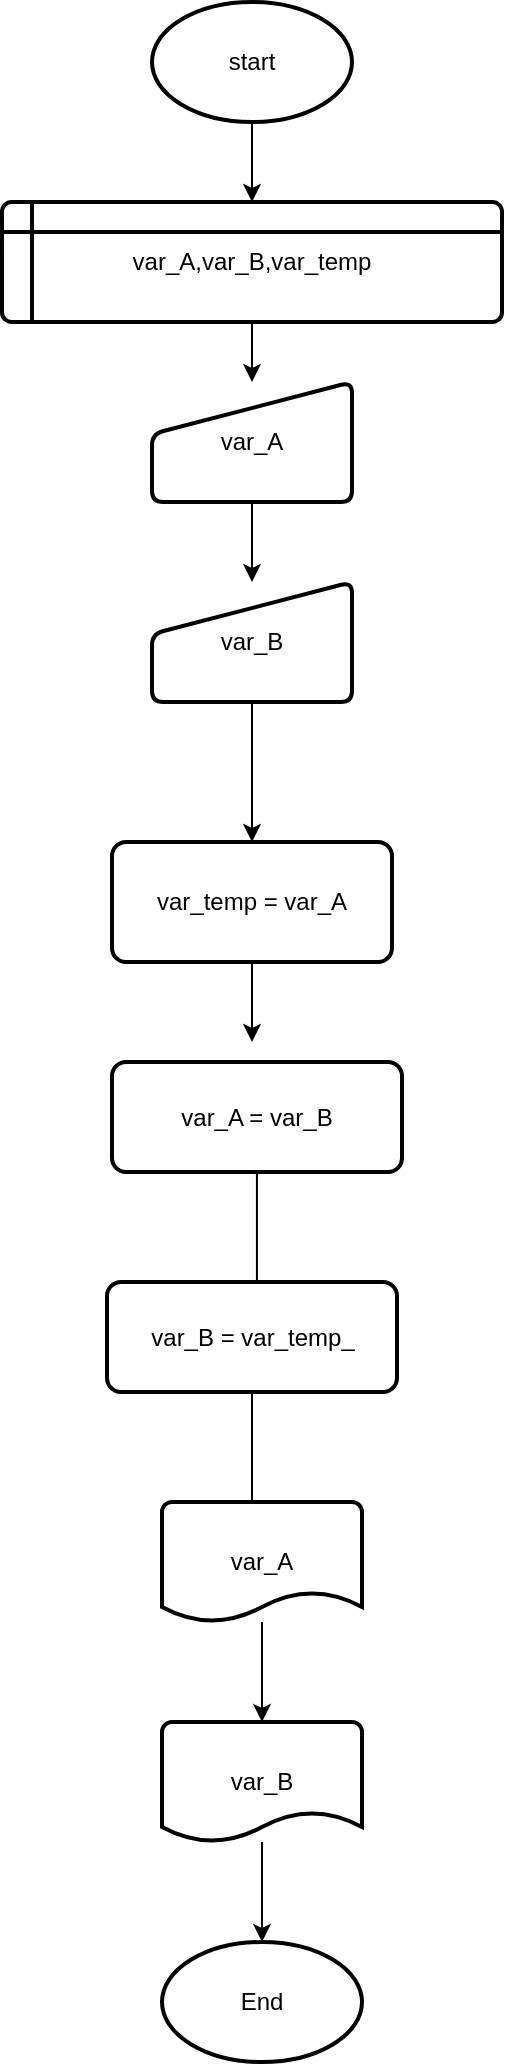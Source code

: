 <mxfile version="14.4.8" type="device"><diagram id="ZCEbzsMReLfiohMziLWV" name="Page-1"><mxGraphModel dx="1108" dy="393" grid="1" gridSize="10" guides="1" tooltips="1" connect="1" arrows="1" fold="1" page="1" pageScale="1" pageWidth="827" pageHeight="1169" math="0" shadow="0"><root><mxCell id="0"/><mxCell id="1" parent="0"/><mxCell id="FhooVB2xt1jryVh4qq-t-20" style="edgeStyle=orthogonalEdgeStyle;rounded=0;orthogonalLoop=1;jettySize=auto;html=1;entryX=0.5;entryY=0;entryDx=0;entryDy=0;" parent="1" source="FhooVB2xt1jryVh4qq-t-1" target="FhooVB2xt1jryVh4qq-t-2" edge="1"><mxGeometry relative="1" as="geometry"/></mxCell><mxCell id="FhooVB2xt1jryVh4qq-t-1" value="start" style="strokeWidth=2;html=1;shape=mxgraph.flowchart.start_1;whiteSpace=wrap;" parent="1" vertex="1"><mxGeometry x="255" y="10" width="100" height="60" as="geometry"/></mxCell><mxCell id="FhooVB2xt1jryVh4qq-t-19" style="edgeStyle=orthogonalEdgeStyle;rounded=0;orthogonalLoop=1;jettySize=auto;html=1;exitX=0.5;exitY=1;exitDx=0;exitDy=0;entryX=0.5;entryY=0;entryDx=0;entryDy=0;" parent="1" source="FhooVB2xt1jryVh4qq-t-2" target="FhooVB2xt1jryVh4qq-t-3" edge="1"><mxGeometry relative="1" as="geometry"/></mxCell><mxCell id="FhooVB2xt1jryVh4qq-t-2" value="var_A,var_B,var_temp" style="shape=internalStorage;whiteSpace=wrap;html=1;dx=15;dy=15;rounded=1;arcSize=8;strokeWidth=2;" parent="1" vertex="1"><mxGeometry x="180" y="110" width="250" height="60" as="geometry"/></mxCell><mxCell id="FhooVB2xt1jryVh4qq-t-18" style="edgeStyle=orthogonalEdgeStyle;rounded=0;orthogonalLoop=1;jettySize=auto;html=1;" parent="1" source="FhooVB2xt1jryVh4qq-t-3" edge="1"><mxGeometry relative="1" as="geometry"><mxPoint x="305" y="300" as="targetPoint"/></mxGeometry></mxCell><mxCell id="FhooVB2xt1jryVh4qq-t-3" value="var_A" style="html=1;strokeWidth=2;shape=manualInput;whiteSpace=wrap;rounded=1;size=26;arcSize=11;" parent="1" vertex="1"><mxGeometry x="255" y="200" width="100" height="60" as="geometry"/></mxCell><mxCell id="FhooVB2xt1jryVh4qq-t-17" style="edgeStyle=orthogonalEdgeStyle;rounded=0;orthogonalLoop=1;jettySize=auto;html=1;" parent="1" source="FhooVB2xt1jryVh4qq-t-4" target="FhooVB2xt1jryVh4qq-t-5" edge="1"><mxGeometry relative="1" as="geometry"/></mxCell><mxCell id="FhooVB2xt1jryVh4qq-t-4" value="var_B" style="html=1;strokeWidth=2;shape=manualInput;whiteSpace=wrap;rounded=1;size=26;arcSize=11;" parent="1" vertex="1"><mxGeometry x="255" y="300" width="100" height="60" as="geometry"/></mxCell><mxCell id="FhooVB2xt1jryVh4qq-t-22" style="edgeStyle=orthogonalEdgeStyle;rounded=0;orthogonalLoop=1;jettySize=auto;html=1;exitX=0.5;exitY=1;exitDx=0;exitDy=0;" parent="1" source="FhooVB2xt1jryVh4qq-t-5" edge="1"><mxGeometry relative="1" as="geometry"><mxPoint x="305" y="530" as="targetPoint"/></mxGeometry></mxCell><mxCell id="FhooVB2xt1jryVh4qq-t-5" value="var_temp = var_A" style="rounded=1;whiteSpace=wrap;html=1;absoluteArcSize=1;arcSize=14;strokeWidth=2;" parent="1" vertex="1"><mxGeometry x="235" y="430" width="140" height="60" as="geometry"/></mxCell><mxCell id="FhooVB2xt1jryVh4qq-t-15" style="edgeStyle=orthogonalEdgeStyle;rounded=0;orthogonalLoop=1;jettySize=auto;html=1;entryX=0.517;entryY=0.182;entryDx=0;entryDy=0;entryPerimeter=0;" parent="1" source="FhooVB2xt1jryVh4qq-t-6" target="FhooVB2xt1jryVh4qq-t-7" edge="1"><mxGeometry relative="1" as="geometry"/></mxCell><mxCell id="FhooVB2xt1jryVh4qq-t-6" value="var_A = var_B" style="rounded=1;whiteSpace=wrap;html=1;absoluteArcSize=1;arcSize=14;strokeWidth=2;" parent="1" vertex="1"><mxGeometry x="235" y="540" width="145" height="55" as="geometry"/></mxCell><mxCell id="FhooVB2xt1jryVh4qq-t-14" style="edgeStyle=orthogonalEdgeStyle;rounded=0;orthogonalLoop=1;jettySize=auto;html=1;entryX=0.45;entryY=0.167;entryDx=0;entryDy=0;entryPerimeter=0;" parent="1" source="FhooVB2xt1jryVh4qq-t-7" target="FhooVB2xt1jryVh4qq-t-9" edge="1"><mxGeometry relative="1" as="geometry"/></mxCell><mxCell id="FhooVB2xt1jryVh4qq-t-7" value="var_B = var_temp_" style="rounded=1;whiteSpace=wrap;html=1;absoluteArcSize=1;arcSize=14;strokeWidth=2;" parent="1" vertex="1"><mxGeometry x="232.5" y="650" width="145" height="55" as="geometry"/></mxCell><mxCell id="FhooVB2xt1jryVh4qq-t-13" style="edgeStyle=orthogonalEdgeStyle;rounded=0;orthogonalLoop=1;jettySize=auto;html=1;" parent="1" source="FhooVB2xt1jryVh4qq-t-9" target="FhooVB2xt1jryVh4qq-t-10" edge="1"><mxGeometry relative="1" as="geometry"/></mxCell><mxCell id="FhooVB2xt1jryVh4qq-t-9" value="var_A" style="strokeWidth=2;html=1;shape=mxgraph.flowchart.document2;whiteSpace=wrap;size=0.25;" parent="1" vertex="1"><mxGeometry x="260" y="760" width="100" height="60" as="geometry"/></mxCell><mxCell id="FhooVB2xt1jryVh4qq-t-12" style="edgeStyle=orthogonalEdgeStyle;rounded=0;orthogonalLoop=1;jettySize=auto;html=1;" parent="1" source="FhooVB2xt1jryVh4qq-t-10" target="FhooVB2xt1jryVh4qq-t-11" edge="1"><mxGeometry relative="1" as="geometry"/></mxCell><mxCell id="FhooVB2xt1jryVh4qq-t-10" value="var_B" style="strokeWidth=2;html=1;shape=mxgraph.flowchart.document2;whiteSpace=wrap;size=0.25;" parent="1" vertex="1"><mxGeometry x="260" y="870" width="100" height="60" as="geometry"/></mxCell><mxCell id="FhooVB2xt1jryVh4qq-t-11" value="End" style="strokeWidth=2;html=1;shape=mxgraph.flowchart.start_1;whiteSpace=wrap;" parent="1" vertex="1"><mxGeometry x="260" y="980" width="100" height="60" as="geometry"/></mxCell></root></mxGraphModel></diagram></mxfile>